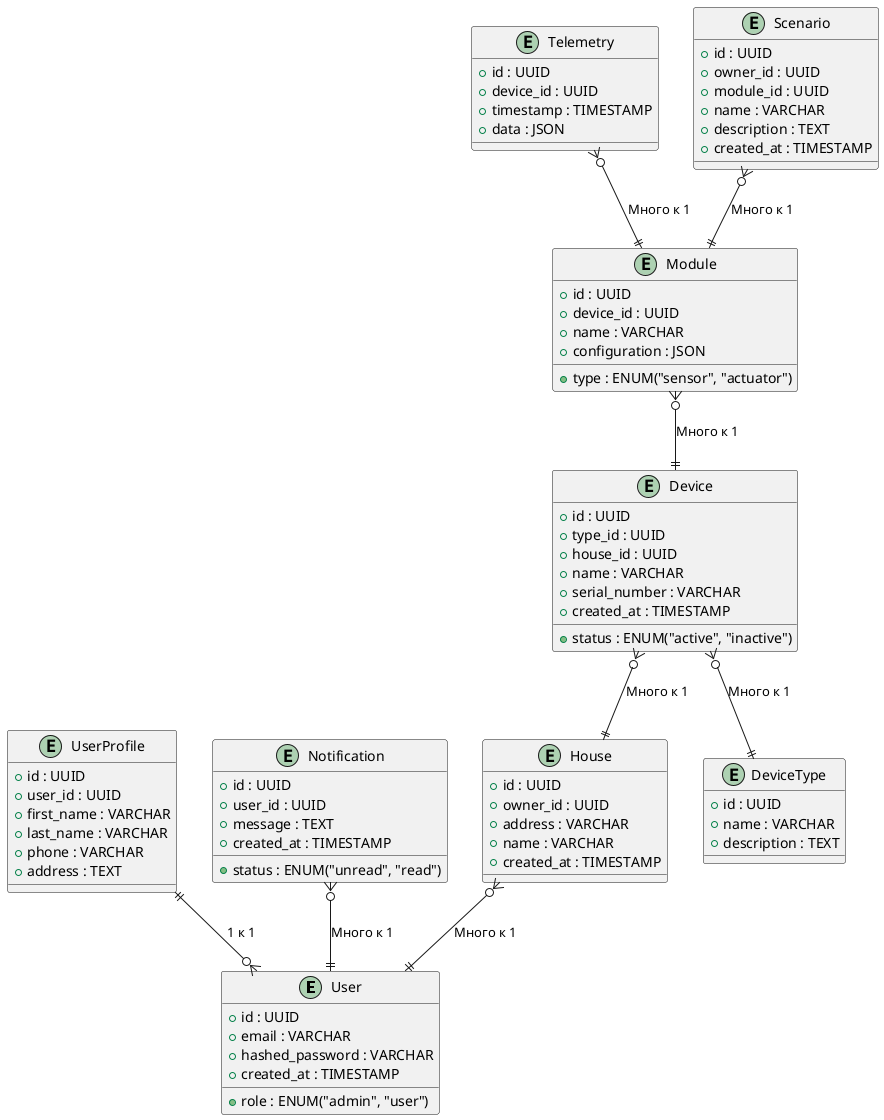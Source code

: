 @startuml

' Таблица пользователей
entity (User) {
    + id : UUID
    + email : VARCHAR
    + hashed_password : VARCHAR
    + role : ENUM("admin", "user")
    + created_at : TIMESTAMP
}

' Таблица профилей пользователей
entity (UserProfile) {
    + id : UUID
    + user_id : UUID
    + first_name : VARCHAR
    + last_name : VARCHAR
    + phone : VARCHAR
    + address : TEXT
}

' Таблица устройств
entity (Device) {
    + id : UUID
    + type_id : UUID
    + house_id : UUID
    + name : VARCHAR
    + serial_number : VARCHAR
    + status : ENUM("active", "inactive")
    + created_at : TIMESTAMP
}

' Таблица телеметрии
entity (Telemetry) {
    + id : UUID
    + device_id : UUID
    + timestamp : TIMESTAMP
    + data : JSON
}

' Таблица сценариев
entity (Scenario) {
    + id : UUID
    + owner_id : UUID
    + module_id : UUID
    + name : VARCHAR
    + description : TEXT
    + created_at : TIMESTAMP
}

' Таблица уведомлений
entity (Notification) {
    + id : UUID
    + user_id : UUID
    + message : TEXT
    + created_at : TIMESTAMP
    + status : ENUM("unread", "read")
}
entity (House) {
    + id : UUID
    + owner_id : UUID
    + address : VARCHAR
    + name : VARCHAR
    + created_at : TIMESTAMP
}

entity (DeviceType) {
    + id : UUID
    + name : VARCHAR
    + description : TEXT
}

entity (Module) {
    + id : UUID
    + device_id : UUID
    + name : VARCHAR
    + type : ENUM("sensor", "actuator")
    + configuration : JSON
}


' Связи между таблицами
UserProfile ||--o{ User : "1 к 1"
House }o--|| User : "Много к 1"
Device }o--|| House : "Много к 1"
Device }o--|| DeviceType : "Много к 1"
Module }o--|| Device : "Много к 1"
Telemetry }o--|| Module : "Много к 1"
Notification }o--|| User : "Много к 1"
Scenario }o--|| Module : "Много к 1"

@enduml